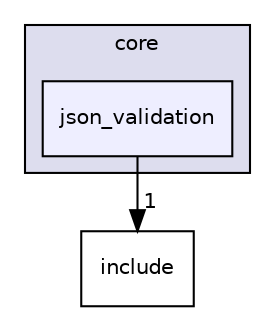 digraph "src/core/json_validation" {
  compound=true
  node [ fontsize="10", fontname="Helvetica"];
  edge [ labelfontsize="10", labelfontname="Helvetica"];
  subgraph clusterdir_aebb8dcc11953d78e620bbef0b9e2183 {
    graph [ bgcolor="#ddddee", pencolor="black", label="core" fontname="Helvetica", fontsize="10", URL="dir_aebb8dcc11953d78e620bbef0b9e2183.html"]
  dir_f73c3987aef589f6f3b5b90a337abde5 [shape=box, label="json_validation", style="filled", fillcolor="#eeeeff", pencolor="black", URL="dir_f73c3987aef589f6f3b5b90a337abde5.html"];
  }
  dir_d44c64559bbebec7f509842c48db8b23 [shape=box label="include" URL="dir_d44c64559bbebec7f509842c48db8b23.html"];
  dir_f73c3987aef589f6f3b5b90a337abde5->dir_d44c64559bbebec7f509842c48db8b23 [headlabel="1", labeldistance=1.5 headhref="dir_000008_000001.html"];
}

